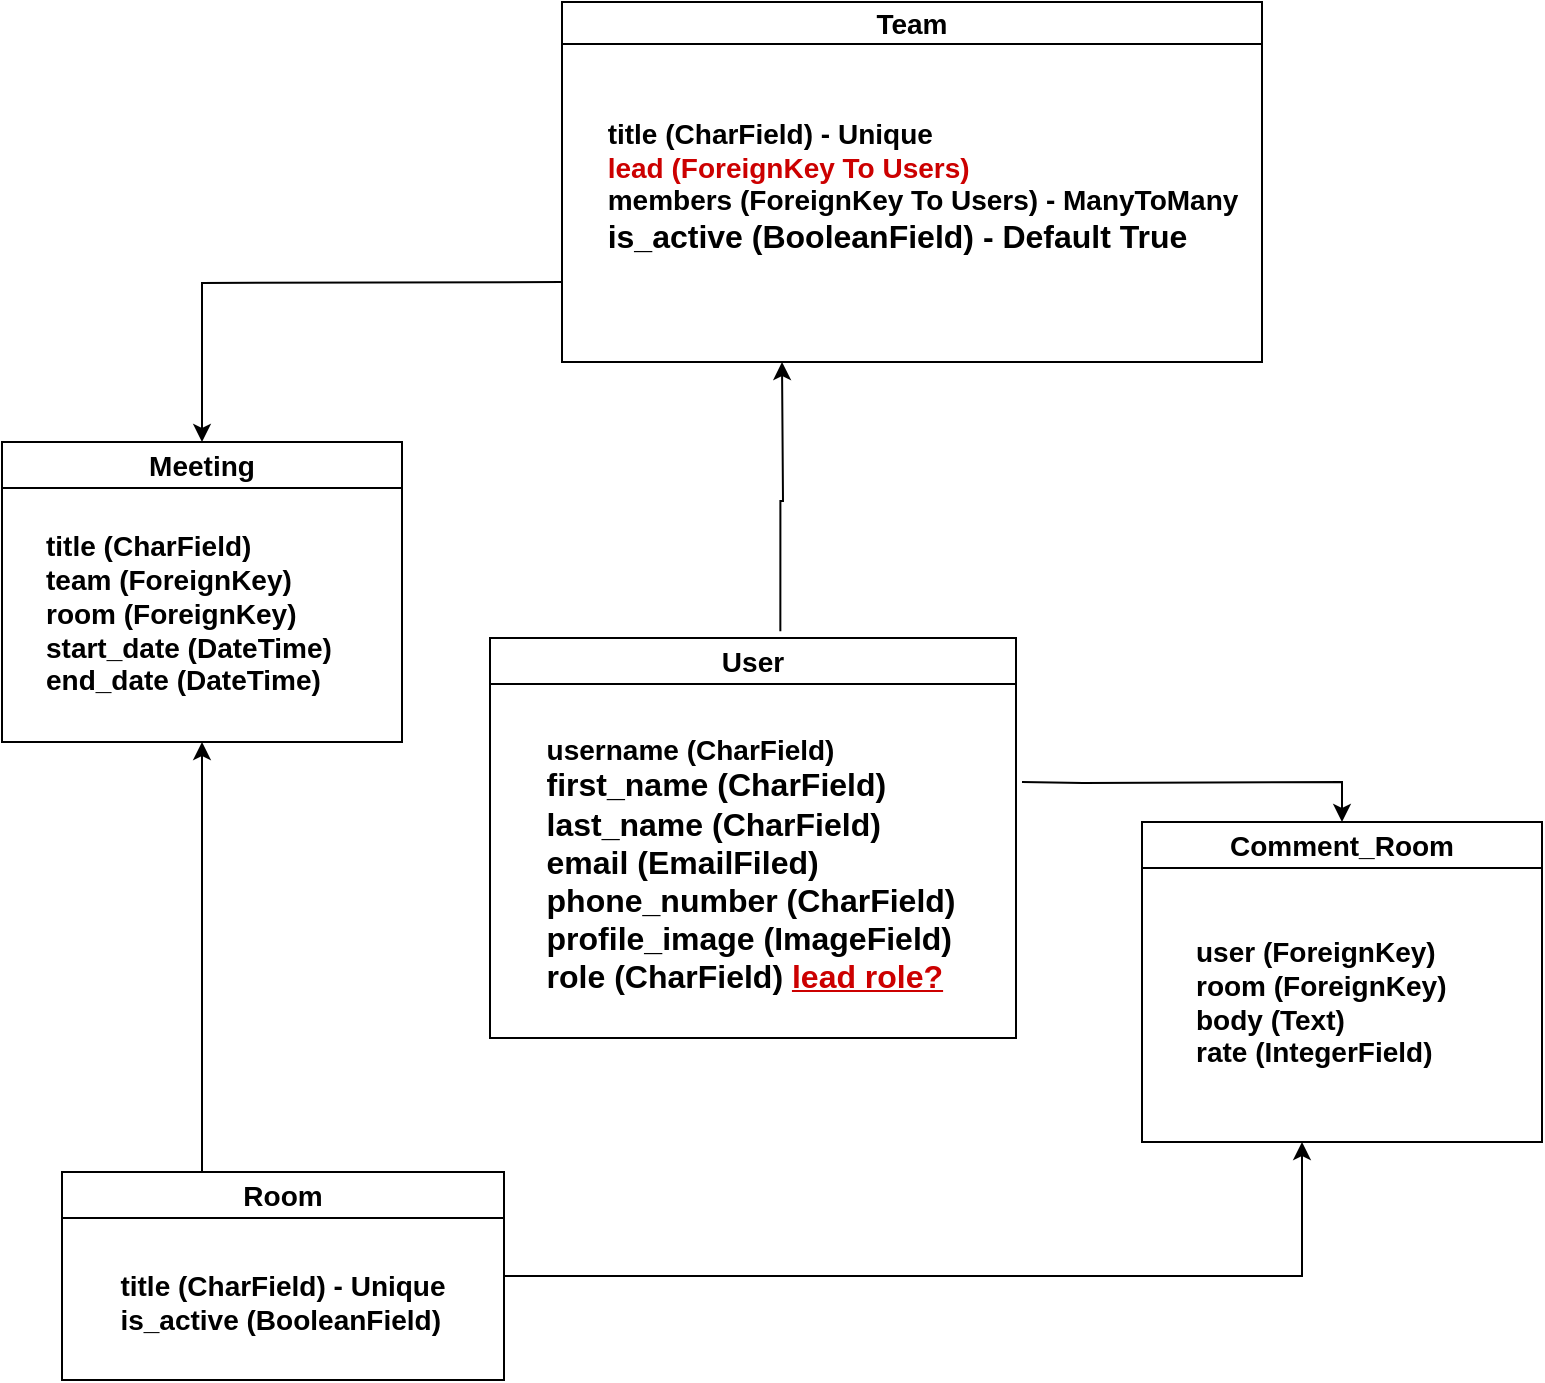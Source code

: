 <mxfile version="24.0.1" type="github">
  <diagram id="bNTuJupyvo7PjEfWWXZ7" name="Page-1">
    <mxGraphModel dx="2311" dy="806" grid="1" gridSize="10" guides="1" tooltips="1" connect="1" arrows="1" fold="1" page="1" pageScale="1" pageWidth="850" pageHeight="1100" math="0" shadow="0">
      <root>
        <mxCell id="0" />
        <mxCell id="1" parent="0" />
        <mxCell id="2" style="edgeStyle=orthogonalEdgeStyle;rounded=0;orthogonalLoop=1;jettySize=auto;html=1;entryX=0.5;entryY=0;entryDx=0;entryDy=0;" parent="1" target="15" edge="1">
          <mxGeometry relative="1" as="geometry">
            <mxPoint x="-320" y="450" as="sourcePoint" />
          </mxGeometry>
        </mxCell>
        <mxCell id="3" value="&lt;font style=&quot;font-size: 14px;&quot;&gt;User&lt;/font&gt;" style="swimlane;whiteSpace=wrap;html=1;startSize=23;" parent="1" vertex="1">
          <mxGeometry x="-586" y="378" width="263" height="200" as="geometry" />
        </mxCell>
        <mxCell id="4" value="&lt;div style=&quot;text-align: left;&quot;&gt;&lt;/div&gt;&lt;b style=&quot;border-color: var(--border-color);&quot;&gt;&lt;div style=&quot;text-align: left;&quot;&gt;&lt;b style=&quot;background-color: initial; border-color: var(--border-color);&quot;&gt;&lt;font style=&quot;font-size: 14px;&quot;&gt;&lt;b style=&quot;border-color: var(--border-color);&quot;&gt;username&amp;nbsp;&lt;/b&gt;(CharField)&lt;/font&gt;&lt;/b&gt;&lt;/div&gt;&lt;/b&gt;&lt;div style=&quot;&quot;&gt;&lt;/div&gt;&lt;b style=&quot;border-color: var(--border-color);&quot;&gt;&lt;div style=&quot;text-align: left;&quot;&gt;&lt;b style=&quot;background-color: initial; border-color: var(--border-color);&quot;&gt;&lt;font size=&quot;3&quot;&gt;&lt;b style=&quot;border-color: var(--border-color);&quot;&gt;first_name&lt;/b&gt;&amp;nbsp;(CharField)&lt;/font&gt;&lt;/b&gt;&lt;/div&gt;&lt;/b&gt;&lt;div style=&quot;text-align: left;&quot;&gt;&lt;span style=&quot;background-color: initial;&quot;&gt;&lt;font size=&quot;3&quot;&gt;&lt;b&gt;last_name (CharField)&lt;/b&gt;&lt;/font&gt;&lt;/span&gt;&lt;/div&gt;&lt;div style=&quot;text-align: left;&quot;&gt;&lt;span style=&quot;background-color: initial;&quot;&gt;&lt;font size=&quot;3&quot;&gt;&lt;b&gt;email (EmailFiled)&lt;/b&gt;&lt;/font&gt;&lt;/span&gt;&lt;/div&gt;&lt;div style=&quot;text-align: left;&quot;&gt;&lt;span style=&quot;background-color: initial;&quot;&gt;&lt;font size=&quot;3&quot;&gt;&lt;b&gt;phone_number (CharField)&lt;/b&gt;&lt;/font&gt;&lt;/span&gt;&lt;/div&gt;&lt;div style=&quot;text-align: left;&quot;&gt;&lt;span style=&quot;background-color: initial;&quot;&gt;&lt;font size=&quot;3&quot;&gt;&lt;b&gt;profile_image (ImageField)&lt;/b&gt;&lt;/font&gt;&lt;/span&gt;&lt;/div&gt;&lt;div style=&quot;text-align: left;&quot;&gt;&lt;span style=&quot;background-color: initial;&quot;&gt;&lt;font size=&quot;3&quot;&gt;&lt;b&gt;role (CharField)&lt;font color=&quot;#cc0000&quot;&gt; &lt;u&gt;lead role?&lt;/u&gt;&lt;/font&gt;&lt;/b&gt;&lt;/font&gt;&lt;/span&gt;&lt;/div&gt;" style="text;html=1;align=center;verticalAlign=middle;resizable=0;points=[];autosize=1;strokeColor=none;fillColor=none;" parent="3" vertex="1">
          <mxGeometry x="15" y="38" width="230" height="150" as="geometry" />
        </mxCell>
        <mxCell id="5" style="edgeStyle=orthogonalEdgeStyle;rounded=0;orthogonalLoop=1;jettySize=auto;html=1;entryX=0.5;entryY=0;entryDx=0;entryDy=0;" parent="1" target="9" edge="1">
          <mxGeometry relative="1" as="geometry">
            <mxPoint x="-550" y="200" as="sourcePoint" />
          </mxGeometry>
        </mxCell>
        <mxCell id="6" value="&lt;font style=&quot;font-size: 14px;&quot;&gt;Team&lt;/font&gt;" style="swimlane;whiteSpace=wrap;html=1;startSize=21;" parent="1" vertex="1">
          <mxGeometry x="-550" y="60" width="350" height="180" as="geometry" />
        </mxCell>
        <mxCell id="7" value="&lt;div style=&quot;text-align: left;&quot;&gt;&lt;/div&gt;&lt;b style=&quot;border-color: var(--border-color);&quot;&gt;&lt;div style=&quot;text-align: left;&quot;&gt;&lt;b style=&quot;background-color: initial; border-color: var(--border-color);&quot;&gt;&lt;font style=&quot;font-size: 14px;&quot;&gt;&lt;b style=&quot;border-color: var(--border-color);&quot;&gt;title&amp;nbsp;&lt;/b&gt;(&lt;b style=&quot;font-size: 12px; background-color: initial; border-color: var(--border-color);&quot;&gt;&lt;font style=&quot;font-size: 14px;&quot;&gt;CharField&lt;/font&gt;&lt;/b&gt;) - Unique&lt;/font&gt;&lt;/b&gt;&lt;/div&gt;&lt;div style=&quot;text-align: left;&quot;&gt;&lt;b style=&quot;background-color: initial; border-color: var(--border-color);&quot;&gt;&lt;font style=&quot;font-size: 14px;&quot;&gt;&lt;font color=&quot;#cc0000&quot;&gt;lead (ForeignKey To Users)&lt;br&gt;&lt;/font&gt;&lt;b style=&quot;font-size: 12px; background-color: initial; border-color: var(--border-color);&quot;&gt;&lt;font style=&quot;font-size: 14px;&quot;&gt;&lt;b style=&quot;border-color: var(--border-color);&quot;&gt;members&amp;nbsp;&lt;/b&gt;(ForeignKey To Users) - ManyToMany&lt;/font&gt;&lt;/b&gt;&lt;br&gt;&lt;/font&gt;&lt;/b&gt;&lt;/div&gt;&lt;/b&gt;&lt;div style=&quot;&quot;&gt;&lt;/div&gt;&lt;b style=&quot;border-color: var(--border-color);&quot;&gt;&lt;div style=&quot;text-align: left;&quot;&gt;&lt;font size=&quot;3&quot;&gt;is_active (BooleanField&lt;/font&gt;&lt;span style=&quot;font-size: medium; background-color: initial;&quot;&gt;) - Default True&lt;/span&gt;&lt;/div&gt;&lt;/b&gt;" style="text;html=1;align=center;verticalAlign=middle;resizable=0;points=[];autosize=1;strokeColor=none;fillColor=none;" parent="6" vertex="1">
          <mxGeometry x="10" y="52" width="340" height="80" as="geometry" />
        </mxCell>
        <mxCell id="8" style="edgeStyle=orthogonalEdgeStyle;rounded=0;orthogonalLoop=1;jettySize=auto;html=1;exitX=0.552;exitY=-0.017;exitDx=0;exitDy=0;exitPerimeter=0;" parent="1" source="3" edge="1">
          <mxGeometry relative="1" as="geometry">
            <mxPoint x="-440" y="240" as="targetPoint" />
            <mxPoint x="-440" y="370" as="sourcePoint" />
          </mxGeometry>
        </mxCell>
        <mxCell id="9" value="&lt;font style=&quot;font-size: 14px;&quot;&gt;Meeting&lt;/font&gt;" style="swimlane;whiteSpace=wrap;html=1;" parent="1" vertex="1">
          <mxGeometry x="-830" y="280" width="200" height="150" as="geometry" />
        </mxCell>
        <mxCell id="10" value="&lt;b&gt;&lt;font style=&quot;font-size: 14px;&quot;&gt;title (&lt;/font&gt;&lt;/b&gt;&lt;b style=&quot;background-color: initial; border-color: var(--border-color);&quot;&gt;&lt;font style=&quot;font-size: 14px;&quot;&gt;CharField&lt;/font&gt;&lt;/b&gt;&lt;b&gt;&lt;font style=&quot;font-size: 14px;&quot;&gt;)&lt;/font&gt;&lt;/b&gt;&lt;b&gt;&lt;font style=&quot;font-size: 14px;&quot;&gt;&lt;br&gt;team (ForeignKey)&lt;br&gt;room (ForeignKey)&lt;br&gt;start_date (DateTime)&lt;br&gt;end_date (DateTime)&lt;br&gt;&lt;br&gt;&lt;/font&gt;&lt;/b&gt;" style="text;html=1;align=left;verticalAlign=middle;resizable=0;points=[];autosize=1;strokeColor=none;fillColor=none;" parent="9" vertex="1">
          <mxGeometry x="19.5" y="37" width="161" height="113" as="geometry" />
        </mxCell>
        <mxCell id="11" style="edgeStyle=orthogonalEdgeStyle;rounded=0;orthogonalLoop=1;jettySize=auto;html=1;exitX=1;exitY=0.5;exitDx=0;exitDy=0;" parent="1" source="13" edge="1">
          <mxGeometry relative="1" as="geometry">
            <mxPoint x="-180" y="630" as="targetPoint" />
            <Array as="points">
              <mxPoint x="-180" y="697" />
            </Array>
          </mxGeometry>
        </mxCell>
        <mxCell id="12" style="edgeStyle=orthogonalEdgeStyle;rounded=0;orthogonalLoop=1;jettySize=auto;html=1;exitX=0.5;exitY=0;exitDx=0;exitDy=0;entryX=0.5;entryY=1;entryDx=0;entryDy=0;" parent="1" source="13" target="9" edge="1">
          <mxGeometry relative="1" as="geometry">
            <Array as="points">
              <mxPoint x="-730" y="645" />
            </Array>
          </mxGeometry>
        </mxCell>
        <mxCell id="13" value="&lt;font style=&quot;font-size: 14px;&quot;&gt;Room&lt;/font&gt;" style="swimlane;whiteSpace=wrap;html=1;" parent="1" vertex="1">
          <mxGeometry x="-800" y="645" width="221" height="104" as="geometry" />
        </mxCell>
        <mxCell id="14" value="&lt;div style=&quot;text-align: left;&quot;&gt;&lt;b style=&quot;font-size: 14px; background-color: initial;&quot;&gt;title (CharField) - Unique&lt;/b&gt;&lt;/div&gt;&lt;div style=&quot;text-align: left;&quot;&gt;&lt;b style=&quot;font-size: 14px; background-color: initial;&quot;&gt;is_active (BooleanField)&lt;/b&gt;&lt;br&gt;&lt;/div&gt;" style="text;html=1;align=center;verticalAlign=middle;resizable=0;points=[];autosize=1;strokeColor=none;fillColor=none;" parent="13" vertex="1">
          <mxGeometry x="19" y="42" width="181" height="46" as="geometry" />
        </mxCell>
        <mxCell id="15" value="&lt;font style=&quot;font-size: 14px;&quot;&gt;Comment_Room&lt;/font&gt;" style="swimlane;whiteSpace=wrap;html=1;" parent="1" vertex="1">
          <mxGeometry x="-260" y="470" width="200" height="160" as="geometry" />
        </mxCell>
        <mxCell id="16" value="&lt;font style=&quot;font-size: 14px;&quot;&gt;&lt;b&gt;user (ForeignKey)&lt;br&gt;&lt;/b&gt;&lt;b style=&quot;border-color: var(--border-color);&quot;&gt;room (ForeignKey)&lt;br&gt;&lt;/b&gt;&lt;b&gt;body (Text)&lt;br&gt;rate (IntegerField)&lt;br&gt;&lt;/b&gt;&lt;/font&gt;" style="text;html=1;align=left;verticalAlign=middle;resizable=0;points=[];autosize=1;strokeColor=none;fillColor=none;" parent="15" vertex="1">
          <mxGeometry x="25" y="50" width="150" height="80" as="geometry" />
        </mxCell>
      </root>
    </mxGraphModel>
  </diagram>
</mxfile>
